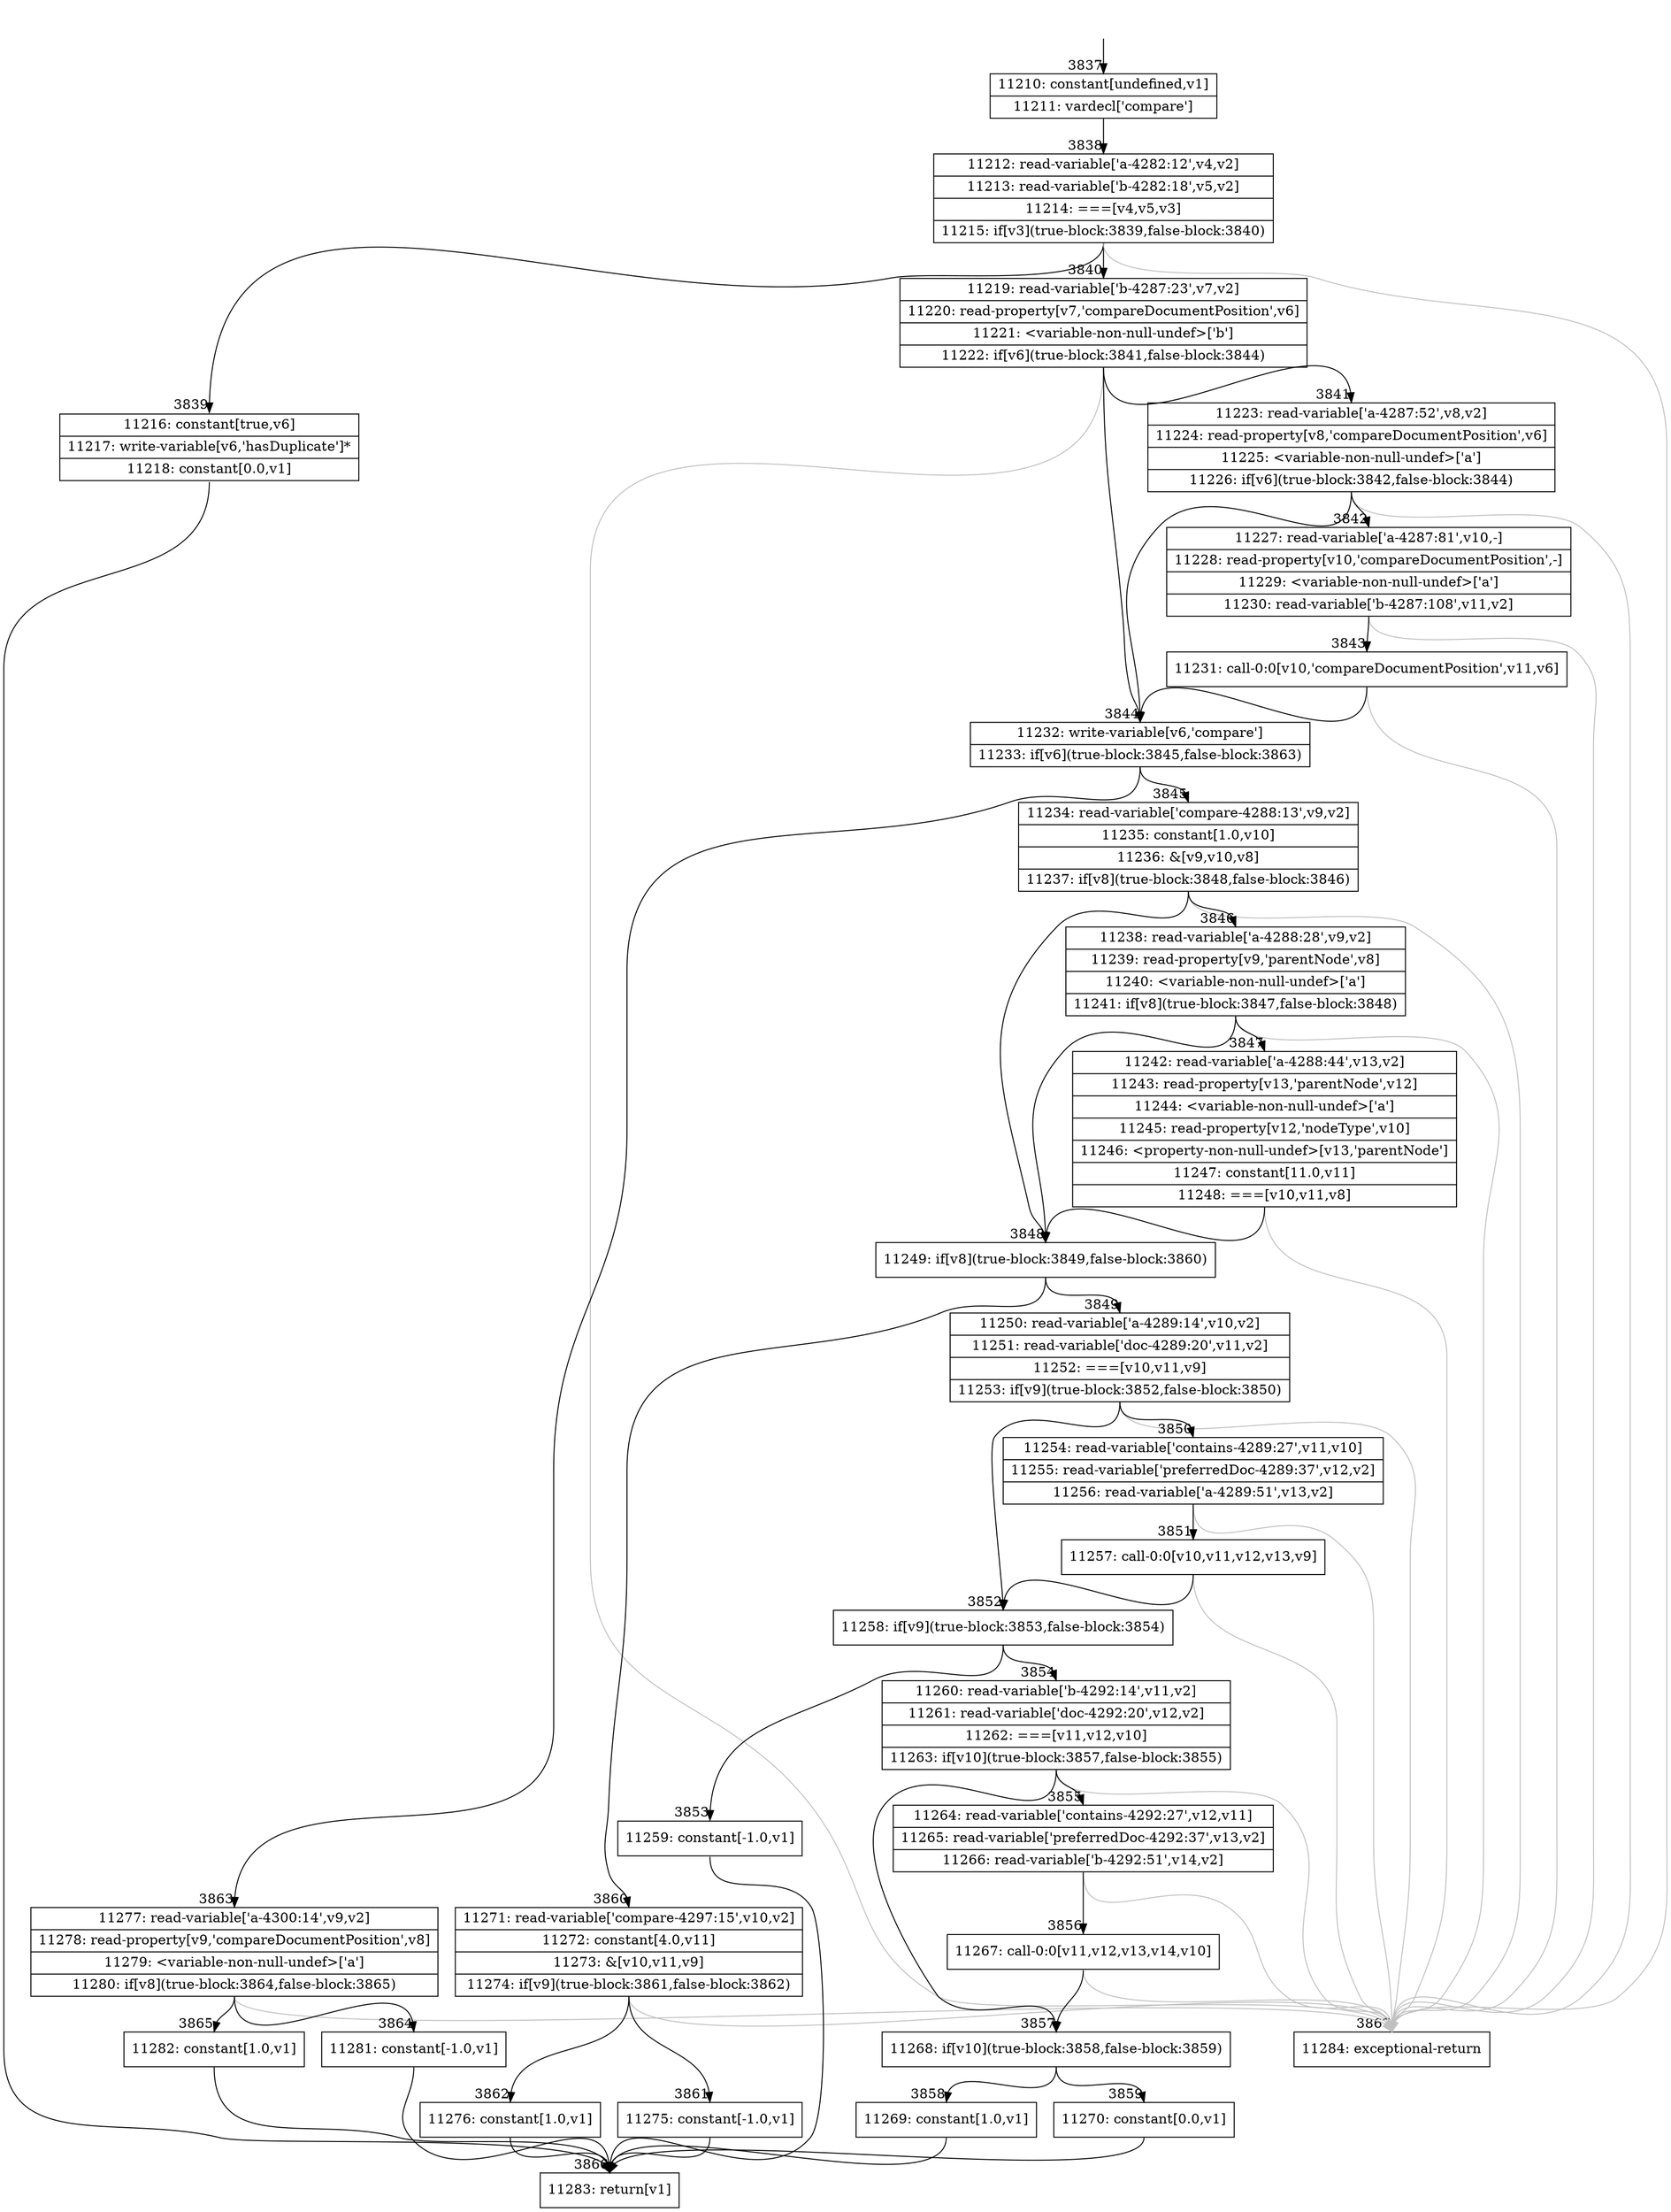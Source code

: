 digraph {
rankdir="TD"
BB_entry256[shape=none,label=""];
BB_entry256 -> BB3837 [tailport=s, headport=n, headlabel="    3837"]
BB3837 [shape=record label="{11210: constant[undefined,v1]|11211: vardecl['compare']}" ] 
BB3837 -> BB3838 [tailport=s, headport=n, headlabel="      3838"]
BB3838 [shape=record label="{11212: read-variable['a-4282:12',v4,v2]|11213: read-variable['b-4282:18',v5,v2]|11214: ===[v4,v5,v3]|11215: if[v3](true-block:3839,false-block:3840)}" ] 
BB3838 -> BB3839 [tailport=s, headport=n, headlabel="      3839"]
BB3838 -> BB3840 [tailport=s, headport=n, headlabel="      3840"]
BB3838 -> BB3867 [tailport=s, headport=n, color=gray, headlabel="      3867"]
BB3839 [shape=record label="{11216: constant[true,v6]|11217: write-variable[v6,'hasDuplicate']*|11218: constant[0.0,v1]}" ] 
BB3839 -> BB3866 [tailport=s, headport=n, headlabel="      3866"]
BB3840 [shape=record label="{11219: read-variable['b-4287:23',v7,v2]|11220: read-property[v7,'compareDocumentPosition',v6]|11221: \<variable-non-null-undef\>['b']|11222: if[v6](true-block:3841,false-block:3844)}" ] 
BB3840 -> BB3844 [tailport=s, headport=n, headlabel="      3844"]
BB3840 -> BB3841 [tailport=s, headport=n, headlabel="      3841"]
BB3840 -> BB3867 [tailport=s, headport=n, color=gray]
BB3841 [shape=record label="{11223: read-variable['a-4287:52',v8,v2]|11224: read-property[v8,'compareDocumentPosition',v6]|11225: \<variable-non-null-undef\>['a']|11226: if[v6](true-block:3842,false-block:3844)}" ] 
BB3841 -> BB3844 [tailport=s, headport=n]
BB3841 -> BB3842 [tailport=s, headport=n, headlabel="      3842"]
BB3841 -> BB3867 [tailport=s, headport=n, color=gray]
BB3842 [shape=record label="{11227: read-variable['a-4287:81',v10,-]|11228: read-property[v10,'compareDocumentPosition',-]|11229: \<variable-non-null-undef\>['a']|11230: read-variable['b-4287:108',v11,v2]}" ] 
BB3842 -> BB3843 [tailport=s, headport=n, headlabel="      3843"]
BB3842 -> BB3867 [tailport=s, headport=n, color=gray]
BB3843 [shape=record label="{11231: call-0:0[v10,'compareDocumentPosition',v11,v6]}" ] 
BB3843 -> BB3844 [tailport=s, headport=n]
BB3843 -> BB3867 [tailport=s, headport=n, color=gray]
BB3844 [shape=record label="{11232: write-variable[v6,'compare']|11233: if[v6](true-block:3845,false-block:3863)}" ] 
BB3844 -> BB3845 [tailport=s, headport=n, headlabel="      3845"]
BB3844 -> BB3863 [tailport=s, headport=n, headlabel="      3863"]
BB3845 [shape=record label="{11234: read-variable['compare-4288:13',v9,v2]|11235: constant[1.0,v10]|11236: &[v9,v10,v8]|11237: if[v8](true-block:3848,false-block:3846)}" ] 
BB3845 -> BB3848 [tailport=s, headport=n, headlabel="      3848"]
BB3845 -> BB3846 [tailport=s, headport=n, headlabel="      3846"]
BB3845 -> BB3867 [tailport=s, headport=n, color=gray]
BB3846 [shape=record label="{11238: read-variable['a-4288:28',v9,v2]|11239: read-property[v9,'parentNode',v8]|11240: \<variable-non-null-undef\>['a']|11241: if[v8](true-block:3847,false-block:3848)}" ] 
BB3846 -> BB3848 [tailport=s, headport=n]
BB3846 -> BB3847 [tailport=s, headport=n, headlabel="      3847"]
BB3846 -> BB3867 [tailport=s, headport=n, color=gray]
BB3847 [shape=record label="{11242: read-variable['a-4288:44',v13,v2]|11243: read-property[v13,'parentNode',v12]|11244: \<variable-non-null-undef\>['a']|11245: read-property[v12,'nodeType',v10]|11246: \<property-non-null-undef\>[v13,'parentNode']|11247: constant[11.0,v11]|11248: ===[v10,v11,v8]}" ] 
BB3847 -> BB3848 [tailport=s, headport=n]
BB3847 -> BB3867 [tailport=s, headport=n, color=gray]
BB3848 [shape=record label="{11249: if[v8](true-block:3849,false-block:3860)}" ] 
BB3848 -> BB3849 [tailport=s, headport=n, headlabel="      3849"]
BB3848 -> BB3860 [tailport=s, headport=n, headlabel="      3860"]
BB3849 [shape=record label="{11250: read-variable['a-4289:14',v10,v2]|11251: read-variable['doc-4289:20',v11,v2]|11252: ===[v10,v11,v9]|11253: if[v9](true-block:3852,false-block:3850)}" ] 
BB3849 -> BB3852 [tailport=s, headport=n, headlabel="      3852"]
BB3849 -> BB3850 [tailport=s, headport=n, headlabel="      3850"]
BB3849 -> BB3867 [tailport=s, headport=n, color=gray]
BB3850 [shape=record label="{11254: read-variable['contains-4289:27',v11,v10]|11255: read-variable['preferredDoc-4289:37',v12,v2]|11256: read-variable['a-4289:51',v13,v2]}" ] 
BB3850 -> BB3851 [tailport=s, headport=n, headlabel="      3851"]
BB3850 -> BB3867 [tailport=s, headport=n, color=gray]
BB3851 [shape=record label="{11257: call-0:0[v10,v11,v12,v13,v9]}" ] 
BB3851 -> BB3852 [tailport=s, headport=n]
BB3851 -> BB3867 [tailport=s, headport=n, color=gray]
BB3852 [shape=record label="{11258: if[v9](true-block:3853,false-block:3854)}" ] 
BB3852 -> BB3853 [tailport=s, headport=n, headlabel="      3853"]
BB3852 -> BB3854 [tailport=s, headport=n, headlabel="      3854"]
BB3853 [shape=record label="{11259: constant[-1.0,v1]}" ] 
BB3853 -> BB3866 [tailport=s, headport=n]
BB3854 [shape=record label="{11260: read-variable['b-4292:14',v11,v2]|11261: read-variable['doc-4292:20',v12,v2]|11262: ===[v11,v12,v10]|11263: if[v10](true-block:3857,false-block:3855)}" ] 
BB3854 -> BB3857 [tailport=s, headport=n, headlabel="      3857"]
BB3854 -> BB3855 [tailport=s, headport=n, headlabel="      3855"]
BB3854 -> BB3867 [tailport=s, headport=n, color=gray]
BB3855 [shape=record label="{11264: read-variable['contains-4292:27',v12,v11]|11265: read-variable['preferredDoc-4292:37',v13,v2]|11266: read-variable['b-4292:51',v14,v2]}" ] 
BB3855 -> BB3856 [tailport=s, headport=n, headlabel="      3856"]
BB3855 -> BB3867 [tailport=s, headport=n, color=gray]
BB3856 [shape=record label="{11267: call-0:0[v11,v12,v13,v14,v10]}" ] 
BB3856 -> BB3857 [tailport=s, headport=n]
BB3856 -> BB3867 [tailport=s, headport=n, color=gray]
BB3857 [shape=record label="{11268: if[v10](true-block:3858,false-block:3859)}" ] 
BB3857 -> BB3858 [tailport=s, headport=n, headlabel="      3858"]
BB3857 -> BB3859 [tailport=s, headport=n, headlabel="      3859"]
BB3858 [shape=record label="{11269: constant[1.0,v1]}" ] 
BB3858 -> BB3866 [tailport=s, headport=n]
BB3859 [shape=record label="{11270: constant[0.0,v1]}" ] 
BB3859 -> BB3866 [tailport=s, headport=n]
BB3860 [shape=record label="{11271: read-variable['compare-4297:15',v10,v2]|11272: constant[4.0,v11]|11273: &[v10,v11,v9]|11274: if[v9](true-block:3861,false-block:3862)}" ] 
BB3860 -> BB3861 [tailport=s, headport=n, headlabel="      3861"]
BB3860 -> BB3862 [tailport=s, headport=n, headlabel="      3862"]
BB3860 -> BB3867 [tailport=s, headport=n, color=gray]
BB3861 [shape=record label="{11275: constant[-1.0,v1]}" ] 
BB3861 -> BB3866 [tailport=s, headport=n]
BB3862 [shape=record label="{11276: constant[1.0,v1]}" ] 
BB3862 -> BB3866 [tailport=s, headport=n]
BB3863 [shape=record label="{11277: read-variable['a-4300:14',v9,v2]|11278: read-property[v9,'compareDocumentPosition',v8]|11279: \<variable-non-null-undef\>['a']|11280: if[v8](true-block:3864,false-block:3865)}" ] 
BB3863 -> BB3864 [tailport=s, headport=n, headlabel="      3864"]
BB3863 -> BB3865 [tailport=s, headport=n, headlabel="      3865"]
BB3863 -> BB3867 [tailport=s, headport=n, color=gray]
BB3864 [shape=record label="{11281: constant[-1.0,v1]}" ] 
BB3864 -> BB3866 [tailport=s, headport=n]
BB3865 [shape=record label="{11282: constant[1.0,v1]}" ] 
BB3865 -> BB3866 [tailport=s, headport=n]
BB3866 [shape=record label="{11283: return[v1]}" ] 
BB3867 [shape=record label="{11284: exceptional-return}" ] 
}
